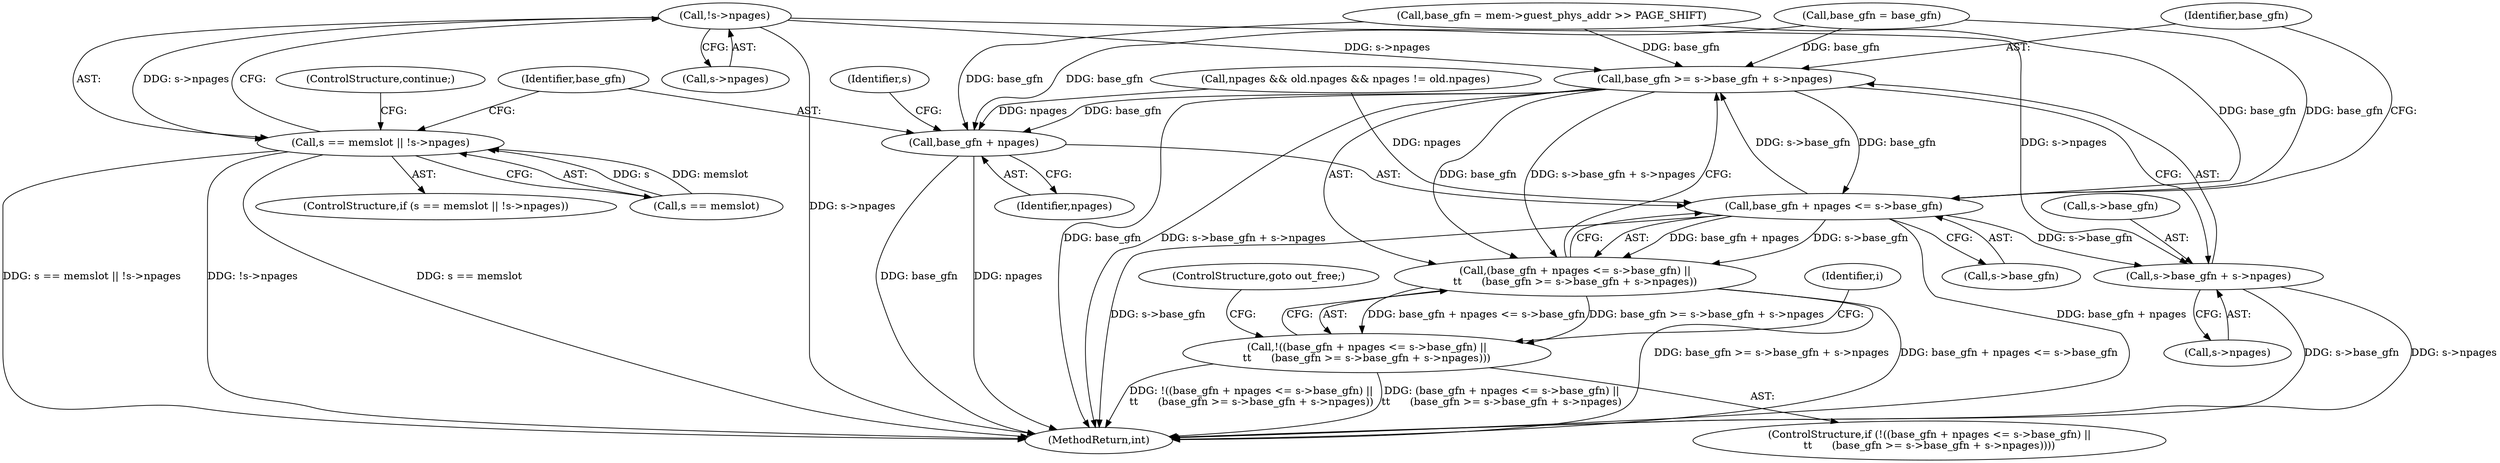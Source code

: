 digraph "0_linux_09ca8e1173bcb12e2a449698c9ae3b86a8a10195_0@pointer" {
"1000300" [label="(Call,!s->npages)"];
"1000296" [label="(Call,s == memslot || !s->npages)"];
"1000315" [label="(Call,base_gfn >= s->base_gfn + s->npages)"];
"1000308" [label="(Call,base_gfn + npages <= s->base_gfn)"];
"1000307" [label="(Call,(base_gfn + npages <= s->base_gfn) ||\n\t\t      (base_gfn >= s->base_gfn + s->npages))"];
"1000306" [label="(Call,!((base_gfn + npages <= s->base_gfn) ||\n\t\t      (base_gfn >= s->base_gfn + s->npages)))"];
"1000317" [label="(Call,s->base_gfn + s->npages)"];
"1000309" [label="(Call,base_gfn + npages)"];
"1000300" [label="(Call,!s->npages)"];
"1000309" [label="(Call,base_gfn + npages)"];
"1000301" [label="(Call,s->npages)"];
"1000315" [label="(Call,base_gfn >= s->base_gfn + s->npages)"];
"1000617" [label="(MethodReturn,int)"];
"1000258" [label="(Call,npages && old.npages && npages != old.npages)"];
"1000321" [label="(Call,s->npages)"];
"1000318" [label="(Call,s->base_gfn)"];
"1000311" [label="(Identifier,npages)"];
"1000305" [label="(ControlStructure,if (!((base_gfn + npages <= s->base_gfn) ||\n\t\t      (base_gfn >= s->base_gfn + s->npages))))"];
"1000317" [label="(Call,s->base_gfn + s->npages)"];
"1000295" [label="(ControlStructure,if (s == memslot || !s->npages))"];
"1000308" [label="(Call,base_gfn + npages <= s->base_gfn)"];
"1000313" [label="(Identifier,s)"];
"1000310" [label="(Identifier,base_gfn)"];
"1000306" [label="(Call,!((base_gfn + npages <= s->base_gfn) ||\n\t\t      (base_gfn >= s->base_gfn + s->npages)))"];
"1000312" [label="(Call,s->base_gfn)"];
"1000202" [label="(Call,base_gfn = mem->guest_phys_addr >> PAGE_SHIFT)"];
"1000296" [label="(Call,s == memslot || !s->npages)"];
"1000297" [label="(Call,s == memslot)"];
"1000242" [label="(Call,base_gfn = base_gfn)"];
"1000324" [label="(ControlStructure,goto out_free;)"];
"1000282" [label="(Identifier,i)"];
"1000316" [label="(Identifier,base_gfn)"];
"1000304" [label="(ControlStructure,continue;)"];
"1000307" [label="(Call,(base_gfn + npages <= s->base_gfn) ||\n\t\t      (base_gfn >= s->base_gfn + s->npages))"];
"1000300" -> "1000296"  [label="AST: "];
"1000300" -> "1000301"  [label="CFG: "];
"1000301" -> "1000300"  [label="AST: "];
"1000296" -> "1000300"  [label="CFG: "];
"1000300" -> "1000617"  [label="DDG: s->npages"];
"1000300" -> "1000296"  [label="DDG: s->npages"];
"1000300" -> "1000315"  [label="DDG: s->npages"];
"1000300" -> "1000317"  [label="DDG: s->npages"];
"1000296" -> "1000295"  [label="AST: "];
"1000296" -> "1000297"  [label="CFG: "];
"1000297" -> "1000296"  [label="AST: "];
"1000304" -> "1000296"  [label="CFG: "];
"1000310" -> "1000296"  [label="CFG: "];
"1000296" -> "1000617"  [label="DDG: s == memslot || !s->npages"];
"1000296" -> "1000617"  [label="DDG: !s->npages"];
"1000296" -> "1000617"  [label="DDG: s == memslot"];
"1000297" -> "1000296"  [label="DDG: s"];
"1000297" -> "1000296"  [label="DDG: memslot"];
"1000315" -> "1000307"  [label="AST: "];
"1000315" -> "1000317"  [label="CFG: "];
"1000316" -> "1000315"  [label="AST: "];
"1000317" -> "1000315"  [label="AST: "];
"1000307" -> "1000315"  [label="CFG: "];
"1000315" -> "1000617"  [label="DDG: base_gfn"];
"1000315" -> "1000617"  [label="DDG: s->base_gfn + s->npages"];
"1000315" -> "1000308"  [label="DDG: base_gfn"];
"1000315" -> "1000309"  [label="DDG: base_gfn"];
"1000315" -> "1000307"  [label="DDG: base_gfn"];
"1000315" -> "1000307"  [label="DDG: s->base_gfn + s->npages"];
"1000242" -> "1000315"  [label="DDG: base_gfn"];
"1000202" -> "1000315"  [label="DDG: base_gfn"];
"1000308" -> "1000315"  [label="DDG: s->base_gfn"];
"1000308" -> "1000307"  [label="AST: "];
"1000308" -> "1000312"  [label="CFG: "];
"1000309" -> "1000308"  [label="AST: "];
"1000312" -> "1000308"  [label="AST: "];
"1000316" -> "1000308"  [label="CFG: "];
"1000307" -> "1000308"  [label="CFG: "];
"1000308" -> "1000617"  [label="DDG: base_gfn + npages"];
"1000308" -> "1000617"  [label="DDG: s->base_gfn"];
"1000308" -> "1000307"  [label="DDG: base_gfn + npages"];
"1000308" -> "1000307"  [label="DDG: s->base_gfn"];
"1000242" -> "1000308"  [label="DDG: base_gfn"];
"1000202" -> "1000308"  [label="DDG: base_gfn"];
"1000258" -> "1000308"  [label="DDG: npages"];
"1000308" -> "1000317"  [label="DDG: s->base_gfn"];
"1000307" -> "1000306"  [label="AST: "];
"1000306" -> "1000307"  [label="CFG: "];
"1000307" -> "1000617"  [label="DDG: base_gfn >= s->base_gfn + s->npages"];
"1000307" -> "1000617"  [label="DDG: base_gfn + npages <= s->base_gfn"];
"1000307" -> "1000306"  [label="DDG: base_gfn + npages <= s->base_gfn"];
"1000307" -> "1000306"  [label="DDG: base_gfn >= s->base_gfn + s->npages"];
"1000306" -> "1000305"  [label="AST: "];
"1000324" -> "1000306"  [label="CFG: "];
"1000282" -> "1000306"  [label="CFG: "];
"1000306" -> "1000617"  [label="DDG: (base_gfn + npages <= s->base_gfn) ||\n\t\t      (base_gfn >= s->base_gfn + s->npages)"];
"1000306" -> "1000617"  [label="DDG: !((base_gfn + npages <= s->base_gfn) ||\n\t\t      (base_gfn >= s->base_gfn + s->npages))"];
"1000317" -> "1000321"  [label="CFG: "];
"1000318" -> "1000317"  [label="AST: "];
"1000321" -> "1000317"  [label="AST: "];
"1000317" -> "1000617"  [label="DDG: s->base_gfn"];
"1000317" -> "1000617"  [label="DDG: s->npages"];
"1000309" -> "1000311"  [label="CFG: "];
"1000310" -> "1000309"  [label="AST: "];
"1000311" -> "1000309"  [label="AST: "];
"1000313" -> "1000309"  [label="CFG: "];
"1000309" -> "1000617"  [label="DDG: base_gfn"];
"1000309" -> "1000617"  [label="DDG: npages"];
"1000242" -> "1000309"  [label="DDG: base_gfn"];
"1000202" -> "1000309"  [label="DDG: base_gfn"];
"1000258" -> "1000309"  [label="DDG: npages"];
}
